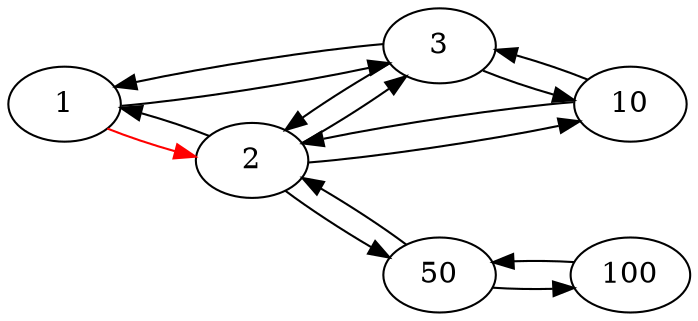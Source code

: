 digraph MyGraph {
rankdir="LR";
"1" -> "2"[color="red"];
"1" -> "3";
"2" -> "1";
"2" -> "3";
"2" -> "10";
"2" -> "50";
"3" -> "2";
"3" -> "1";
"3" -> "10";
"10" -> "3";
"10" -> "2";
"100" -> "50";
"50" -> "100";
"50" -> "2";
}